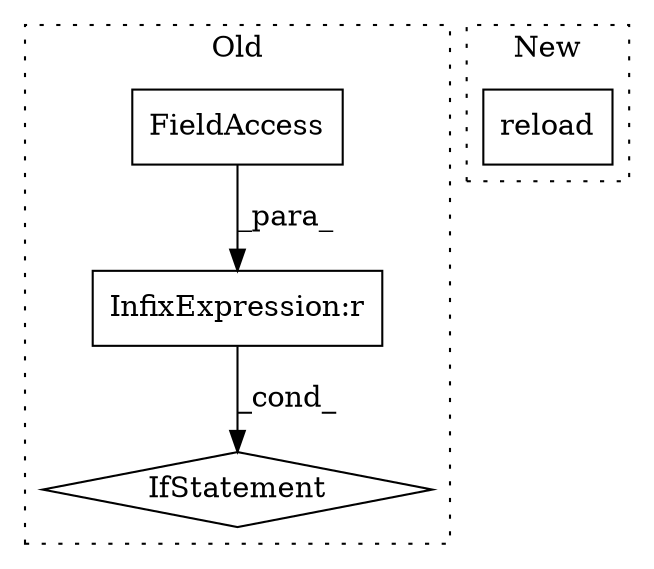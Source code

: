 digraph G {
subgraph cluster0 {
1 [label="IfStatement" a="25" s="4209,4246" l="4,2" shape="diamond"];
3 [label="InfixExpression:r" a="27" s="4223" l="4" shape="box"];
4 [label="FieldAccess" a="22" s="4213" l="10" shape="box"];
label = "Old";
style="dotted";
}
subgraph cluster1 {
2 [label="reload" a="32" s="6972" l="8" shape="box"];
label = "New";
style="dotted";
}
3 -> 1 [label="_cond_"];
4 -> 3 [label="_para_"];
}